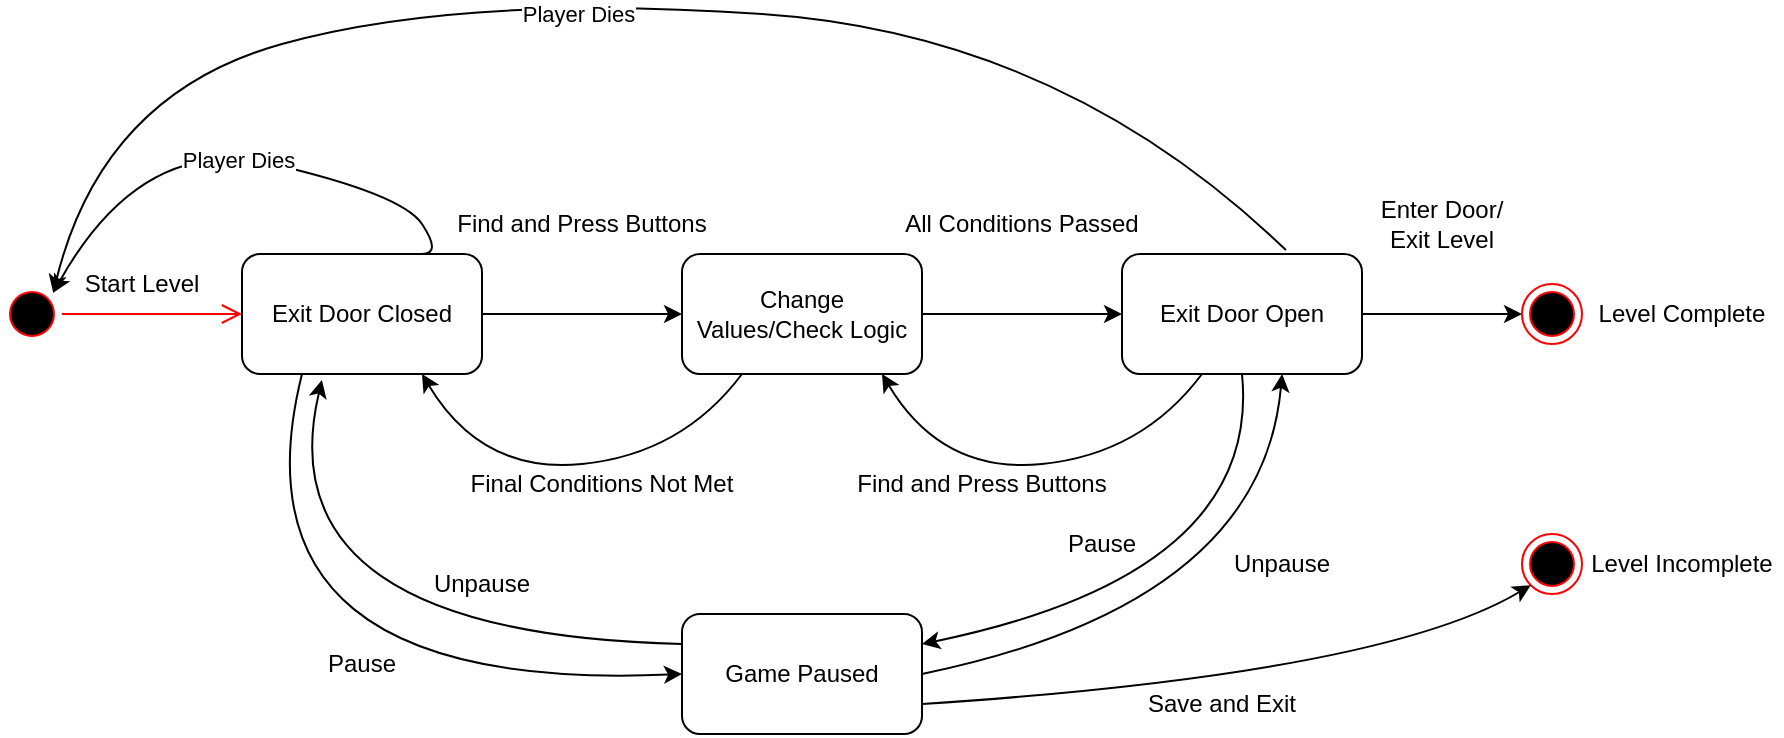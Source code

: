 <mxfile version="24.8.3">
  <diagram name="Page-1" id="MFcTYn4dN0HF2_t9Gs-d">
    <mxGraphModel dx="1194" dy="789" grid="1" gridSize="10" guides="1" tooltips="1" connect="1" arrows="1" fold="1" page="1" pageScale="1" pageWidth="850" pageHeight="1100" math="0" shadow="0">
      <root>
        <mxCell id="0" />
        <mxCell id="1" parent="0" />
        <mxCell id="rX3JwKmnMdNHZesdWCCT-10" style="edgeStyle=orthogonalEdgeStyle;rounded=0;orthogonalLoop=1;jettySize=auto;html=1;entryX=0;entryY=0.5;entryDx=0;entryDy=0;" parent="1" source="rX3JwKmnMdNHZesdWCCT-1" target="rX3JwKmnMdNHZesdWCCT-7" edge="1">
          <mxGeometry relative="1" as="geometry" />
        </mxCell>
        <mxCell id="rX3JwKmnMdNHZesdWCCT-1" value="Exit Door Open" style="rounded=1;whiteSpace=wrap;html=1;" parent="1" vertex="1">
          <mxGeometry x="580" y="260" width="120" height="60" as="geometry" />
        </mxCell>
        <mxCell id="rX3JwKmnMdNHZesdWCCT-9" style="edgeStyle=orthogonalEdgeStyle;rounded=0;orthogonalLoop=1;jettySize=auto;html=1;entryX=0;entryY=0.5;entryDx=0;entryDy=0;" parent="1" source="rX3JwKmnMdNHZesdWCCT-2" target="rX3JwKmnMdNHZesdWCCT-1" edge="1">
          <mxGeometry relative="1" as="geometry" />
        </mxCell>
        <mxCell id="rX3JwKmnMdNHZesdWCCT-2" value="Change Values/Check Logic" style="rounded=1;whiteSpace=wrap;html=1;" parent="1" vertex="1">
          <mxGeometry x="360" y="260" width="120" height="60" as="geometry" />
        </mxCell>
        <mxCell id="rX3JwKmnMdNHZesdWCCT-8" style="edgeStyle=orthogonalEdgeStyle;rounded=0;orthogonalLoop=1;jettySize=auto;html=1;" parent="1" source="rX3JwKmnMdNHZesdWCCT-3" target="rX3JwKmnMdNHZesdWCCT-2" edge="1">
          <mxGeometry relative="1" as="geometry" />
        </mxCell>
        <mxCell id="rX3JwKmnMdNHZesdWCCT-3" value="Exit Door Closed" style="rounded=1;whiteSpace=wrap;html=1;" parent="1" vertex="1">
          <mxGeometry x="140" y="260" width="120" height="60" as="geometry" />
        </mxCell>
        <mxCell id="rX3JwKmnMdNHZesdWCCT-4" value="" style="ellipse;html=1;shape=startState;fillColor=#000000;strokeColor=#ff0000;" parent="1" vertex="1">
          <mxGeometry x="20" y="275" width="30" height="30" as="geometry" />
        </mxCell>
        <mxCell id="rX3JwKmnMdNHZesdWCCT-5" value="" style="edgeStyle=orthogonalEdgeStyle;html=1;verticalAlign=bottom;endArrow=open;endSize=8;strokeColor=#ff0000;rounded=0;entryX=0;entryY=0.5;entryDx=0;entryDy=0;" parent="1" source="rX3JwKmnMdNHZesdWCCT-4" target="rX3JwKmnMdNHZesdWCCT-3" edge="1">
          <mxGeometry relative="1" as="geometry">
            <mxPoint x="35" y="370" as="targetPoint" />
          </mxGeometry>
        </mxCell>
        <mxCell id="rX3JwKmnMdNHZesdWCCT-6" value="" style="ellipse;html=1;shape=endState;fillColor=#000000;strokeColor=#ff0000;" parent="1" vertex="1">
          <mxGeometry x="780" y="400" width="30" height="30" as="geometry" />
        </mxCell>
        <mxCell id="rX3JwKmnMdNHZesdWCCT-7" value="" style="ellipse;html=1;shape=endState;fillColor=#000000;strokeColor=#ff0000;" parent="1" vertex="1">
          <mxGeometry x="780" y="275" width="30" height="30" as="geometry" />
        </mxCell>
        <mxCell id="rX3JwKmnMdNHZesdWCCT-11" value="" style="curved=1;endArrow=classic;html=1;rounded=0;entryX=0.75;entryY=1;entryDx=0;entryDy=0;exitX=0.25;exitY=1;exitDx=0;exitDy=0;" parent="1" source="rX3JwKmnMdNHZesdWCCT-2" target="rX3JwKmnMdNHZesdWCCT-3" edge="1">
          <mxGeometry width="50" height="50" relative="1" as="geometry">
            <mxPoint x="230" y="410" as="sourcePoint" />
            <mxPoint x="280" y="360" as="targetPoint" />
            <Array as="points">
              <mxPoint x="360" y="360" />
              <mxPoint x="260" y="370" />
            </Array>
          </mxGeometry>
        </mxCell>
        <mxCell id="rX3JwKmnMdNHZesdWCCT-12" value="" style="curved=1;endArrow=classic;html=1;rounded=0;exitX=0.25;exitY=1;exitDx=0;exitDy=0;entryX=0;entryY=0.5;entryDx=0;entryDy=0;startArrow=none;startFill=0;" parent="1" source="rX3JwKmnMdNHZesdWCCT-3" target="rX3JwKmnMdNHZesdWCCT-14" edge="1">
          <mxGeometry width="50" height="50" relative="1" as="geometry">
            <mxPoint x="400" y="430" as="sourcePoint" />
            <mxPoint x="330" y="470" as="targetPoint" />
            <Array as="points">
              <mxPoint x="130" y="480" />
            </Array>
          </mxGeometry>
        </mxCell>
        <mxCell id="rX3JwKmnMdNHZesdWCCT-13" value="" style="curved=1;endArrow=classic;html=1;rounded=0;entryX=0.75;entryY=1;entryDx=0;entryDy=0;exitX=0.25;exitY=1;exitDx=0;exitDy=0;" parent="1" edge="1">
          <mxGeometry width="50" height="50" relative="1" as="geometry">
            <mxPoint x="620" y="320" as="sourcePoint" />
            <mxPoint x="460" y="320" as="targetPoint" />
            <Array as="points">
              <mxPoint x="590" y="360" />
              <mxPoint x="490" y="370" />
            </Array>
          </mxGeometry>
        </mxCell>
        <mxCell id="rX3JwKmnMdNHZesdWCCT-14" value="Game Paused" style="rounded=1;whiteSpace=wrap;html=1;" parent="1" vertex="1">
          <mxGeometry x="360" y="440" width="120" height="60" as="geometry" />
        </mxCell>
        <mxCell id="rX3JwKmnMdNHZesdWCCT-15" value="" style="curved=1;endArrow=classic;html=1;rounded=0;exitX=0.5;exitY=1;exitDx=0;exitDy=0;entryX=1;entryY=0.25;entryDx=0;entryDy=0;startArrow=none;startFill=0;" parent="1" source="rX3JwKmnMdNHZesdWCCT-1" target="rX3JwKmnMdNHZesdWCCT-14" edge="1">
          <mxGeometry width="50" height="50" relative="1" as="geometry">
            <mxPoint x="520" y="390" as="sourcePoint" />
            <mxPoint x="710" y="540" as="targetPoint" />
            <Array as="points">
              <mxPoint x="650" y="420" />
            </Array>
          </mxGeometry>
        </mxCell>
        <mxCell id="rX3JwKmnMdNHZesdWCCT-16" value="" style="curved=1;endArrow=classic;html=1;rounded=0;exitX=1;exitY=0.75;exitDx=0;exitDy=0;entryX=0;entryY=1;entryDx=0;entryDy=0;" parent="1" source="rX3JwKmnMdNHZesdWCCT-14" target="rX3JwKmnMdNHZesdWCCT-6" edge="1">
          <mxGeometry width="50" height="50" relative="1" as="geometry">
            <mxPoint x="530" y="460" as="sourcePoint" />
            <mxPoint x="720" y="610" as="targetPoint" />
            <Array as="points">
              <mxPoint x="710" y="470" />
            </Array>
          </mxGeometry>
        </mxCell>
        <mxCell id="rX3JwKmnMdNHZesdWCCT-18" value="Save and Exit" style="text;html=1;align=center;verticalAlign=middle;whiteSpace=wrap;rounded=0;" parent="1" vertex="1">
          <mxGeometry x="590" y="470" width="80" height="30" as="geometry" />
        </mxCell>
        <mxCell id="rX3JwKmnMdNHZesdWCCT-19" value="Pause" style="text;html=1;align=center;verticalAlign=middle;whiteSpace=wrap;rounded=0;" parent="1" vertex="1">
          <mxGeometry x="160" y="450" width="80" height="30" as="geometry" />
        </mxCell>
        <mxCell id="rX3JwKmnMdNHZesdWCCT-20" value="Pause" style="text;html=1;align=center;verticalAlign=middle;whiteSpace=wrap;rounded=0;" parent="1" vertex="1">
          <mxGeometry x="530" y="390" width="80" height="30" as="geometry" />
        </mxCell>
        <mxCell id="rX3JwKmnMdNHZesdWCCT-22" value="Find and Press Buttons" style="text;html=1;align=center;verticalAlign=middle;whiteSpace=wrap;rounded=0;" parent="1" vertex="1">
          <mxGeometry x="440" y="360" width="140" height="30" as="geometry" />
        </mxCell>
        <mxCell id="rX3JwKmnMdNHZesdWCCT-23" value="Find and Press Buttons" style="text;html=1;align=center;verticalAlign=middle;whiteSpace=wrap;rounded=0;" parent="1" vertex="1">
          <mxGeometry x="240" y="230" width="140" height="30" as="geometry" />
        </mxCell>
        <mxCell id="rX3JwKmnMdNHZesdWCCT-24" value="All Conditions Passed" style="text;html=1;align=center;verticalAlign=middle;whiteSpace=wrap;rounded=0;" parent="1" vertex="1">
          <mxGeometry x="460" y="230" width="140" height="30" as="geometry" />
        </mxCell>
        <mxCell id="rX3JwKmnMdNHZesdWCCT-25" value="Final Conditions Not Met" style="text;html=1;align=center;verticalAlign=middle;whiteSpace=wrap;rounded=0;" parent="1" vertex="1">
          <mxGeometry x="250" y="360" width="140" height="30" as="geometry" />
        </mxCell>
        <mxCell id="rX3JwKmnMdNHZesdWCCT-26" value="Enter Door/ Exit Level" style="text;html=1;align=center;verticalAlign=middle;whiteSpace=wrap;rounded=0;" parent="1" vertex="1">
          <mxGeometry x="700" y="230" width="80" height="30" as="geometry" />
        </mxCell>
        <mxCell id="rX3JwKmnMdNHZesdWCCT-27" value="Level Complete" style="text;html=1;align=center;verticalAlign=middle;whiteSpace=wrap;rounded=0;" parent="1" vertex="1">
          <mxGeometry x="810" y="275" width="100" height="30" as="geometry" />
        </mxCell>
        <mxCell id="rX3JwKmnMdNHZesdWCCT-28" value="Level Incomplete" style="text;html=1;align=center;verticalAlign=middle;whiteSpace=wrap;rounded=0;" parent="1" vertex="1">
          <mxGeometry x="810" y="400" width="100" height="30" as="geometry" />
        </mxCell>
        <mxCell id="rX3JwKmnMdNHZesdWCCT-29" value="Start Level" style="text;html=1;align=center;verticalAlign=middle;whiteSpace=wrap;rounded=0;" parent="1" vertex="1">
          <mxGeometry x="60" y="260" width="60" height="30" as="geometry" />
        </mxCell>
        <mxCell id="hAWMpXtkgYa8TV7C-aqK-1" value="" style="curved=1;endArrow=classic;html=1;rounded=0;exitX=0.683;exitY=-0.033;exitDx=0;exitDy=0;exitPerimeter=0;entryX=1;entryY=0;entryDx=0;entryDy=0;" parent="1" source="rX3JwKmnMdNHZesdWCCT-1" target="rX3JwKmnMdNHZesdWCCT-4" edge="1">
          <mxGeometry width="50" height="50" relative="1" as="geometry">
            <mxPoint x="320" y="170" as="sourcePoint" />
            <mxPoint x="370" y="120" as="targetPoint" />
            <Array as="points">
              <mxPoint x="550" y="150" />
              <mxPoint x="250" y="130" />
              <mxPoint x="70" y="180" />
            </Array>
          </mxGeometry>
        </mxCell>
        <mxCell id="hAWMpXtkgYa8TV7C-aqK-4" value="Player Dies" style="edgeLabel;html=1;align=center;verticalAlign=middle;resizable=0;points=[];" parent="hAWMpXtkgYa8TV7C-aqK-1" vertex="1" connectable="0">
          <mxGeometry x="0.067" y="6" relative="1" as="geometry">
            <mxPoint as="offset" />
          </mxGeometry>
        </mxCell>
        <mxCell id="hAWMpXtkgYa8TV7C-aqK-2" value="" style="curved=1;endArrow=classic;html=1;rounded=0;entryX=1;entryY=0;entryDx=0;entryDy=0;" parent="1" target="rX3JwKmnMdNHZesdWCCT-4" edge="1">
          <mxGeometry width="50" height="50" relative="1" as="geometry">
            <mxPoint x="230" y="260" as="sourcePoint" />
            <mxPoint x="240" y="210" as="targetPoint" />
            <Array as="points">
              <mxPoint x="240" y="260" />
              <mxPoint x="220" y="230" />
              <mxPoint x="90" y="200" />
            </Array>
          </mxGeometry>
        </mxCell>
        <mxCell id="hAWMpXtkgYa8TV7C-aqK-3" value="Player Dies" style="edgeLabel;html=1;align=center;verticalAlign=middle;resizable=0;points=[];" parent="hAWMpXtkgYa8TV7C-aqK-2" vertex="1" connectable="0">
          <mxGeometry x="-0.04" y="2" relative="1" as="geometry">
            <mxPoint as="offset" />
          </mxGeometry>
        </mxCell>
        <mxCell id="k-EhL3iBMSRwD3AoI4_--1" value="" style="curved=1;endArrow=none;html=1;rounded=0;exitX=0.333;exitY=1.05;exitDx=0;exitDy=0;entryX=0;entryY=0.5;entryDx=0;entryDy=0;startArrow=classic;startFill=1;exitPerimeter=0;endFill=0;" edge="1" parent="1" source="rX3JwKmnMdNHZesdWCCT-3">
          <mxGeometry width="50" height="50" relative="1" as="geometry">
            <mxPoint x="170" y="305" as="sourcePoint" />
            <mxPoint x="360" y="455" as="targetPoint" />
            <Array as="points">
              <mxPoint x="150" y="450" />
            </Array>
          </mxGeometry>
        </mxCell>
        <mxCell id="k-EhL3iBMSRwD3AoI4_--2" value="" style="curved=1;endArrow=none;html=1;rounded=0;exitX=0.667;exitY=1;exitDx=0;exitDy=0;entryX=1;entryY=0.25;entryDx=0;entryDy=0;startArrow=classic;startFill=1;exitPerimeter=0;endFill=0;" edge="1" parent="1" source="rX3JwKmnMdNHZesdWCCT-1">
          <mxGeometry width="50" height="50" relative="1" as="geometry">
            <mxPoint x="640" y="335" as="sourcePoint" />
            <mxPoint x="480" y="470" as="targetPoint" />
            <Array as="points">
              <mxPoint x="650" y="435" />
            </Array>
          </mxGeometry>
        </mxCell>
        <mxCell id="k-EhL3iBMSRwD3AoI4_--3" value="Unpause" style="text;html=1;align=center;verticalAlign=middle;whiteSpace=wrap;rounded=0;" vertex="1" parent="1">
          <mxGeometry x="220" y="410" width="80" height="30" as="geometry" />
        </mxCell>
        <mxCell id="k-EhL3iBMSRwD3AoI4_--5" value="Unpause" style="text;html=1;align=center;verticalAlign=middle;whiteSpace=wrap;rounded=0;" vertex="1" parent="1">
          <mxGeometry x="620" y="400" width="80" height="30" as="geometry" />
        </mxCell>
      </root>
    </mxGraphModel>
  </diagram>
</mxfile>
